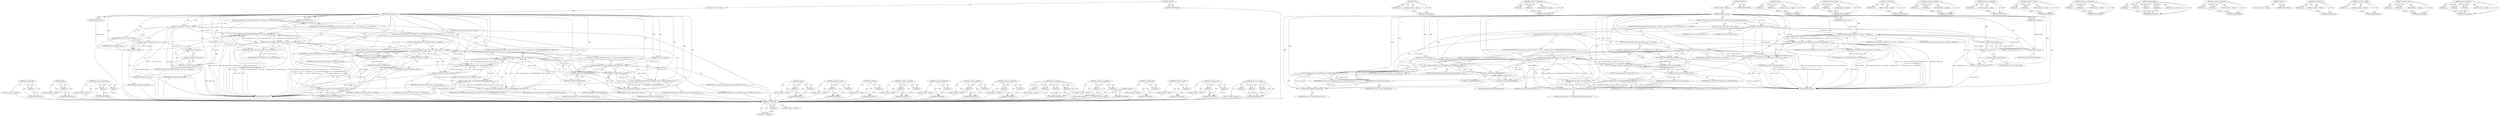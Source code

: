 digraph "smart_str_appendl" {
vulnerable_166 [label=<(METHOD,Z_STRVAL_PP)>];
vulnerable_167 [label=<(PARAM,p1)>];
vulnerable_168 [label=<(BLOCK,&lt;empty&gt;,&lt;empty&gt;)>];
vulnerable_169 [label=<(METHOD_RETURN,ANY)>];
vulnerable_119 [label=<(METHOD,strlen)>];
vulnerable_120 [label=<(PARAM,p1)>];
vulnerable_121 [label=<(BLOCK,&lt;empty&gt;,&lt;empty&gt;)>];
vulnerable_122 [label=<(METHOD_RETURN,ANY)>];
vulnerable_141 [label=<(METHOD,&lt;operator&gt;.logicalAnd)>];
vulnerable_142 [label=<(PARAM,p1)>];
vulnerable_143 [label=<(PARAM,p2)>];
vulnerable_144 [label=<(BLOCK,&lt;empty&gt;,&lt;empty&gt;)>];
vulnerable_145 [label=<(METHOD_RETURN,ANY)>];
vulnerable_6 [label=<(METHOD,&lt;global&gt;)<SUB>1</SUB>>];
vulnerable_7 [label=<(BLOCK,&lt;empty&gt;,&lt;empty&gt;)<SUB>1</SUB>>];
vulnerable_8 [label=<(METHOD,append_key_value)<SUB>1</SUB>>];
vulnerable_9 [label=<(PARAM,smart_str* loc_name)<SUB>1</SUB>>];
vulnerable_10 [label=<(PARAM,HashTable* hash_arr)<SUB>1</SUB>>];
vulnerable_11 [label=<(PARAM,char* key_name)<SUB>1</SUB>>];
vulnerable_12 [label=<(BLOCK,{
	zval**	ele_value	= NULL;

	if(zend_hash_find...,{
	zval**	ele_value	= NULL;

	if(zend_hash_find...)<SUB>2</SUB>>];
vulnerable_13 [label="<(LOCAL,zval** ele_value: zval**)<SUB>3</SUB>>"];
vulnerable_14 [label=<(&lt;operator&gt;.assignment,**	ele_value	= NULL)<SUB>3</SUB>>];
vulnerable_15 [label=<(IDENTIFIER,ele_value,**	ele_value	= NULL)<SUB>3</SUB>>];
vulnerable_16 [label=<(IDENTIFIER,NULL,**	ele_value	= NULL)<SUB>3</SUB>>];
vulnerable_17 [label=<(CONTROL_STRUCTURE,IF,if (zend_hash_find(hash_arr , key_name , strlen(key_name) + 1 ,(void **)&amp;ele_value ) == SUCCESS))<SUB>5</SUB>>];
vulnerable_18 [label=<(&lt;operator&gt;.equals,zend_hash_find(hash_arr , key_name , strlen(key...)<SUB>5</SUB>>];
vulnerable_19 [label=<(zend_hash_find,zend_hash_find(hash_arr , key_name , strlen(key...)<SUB>5</SUB>>];
vulnerable_20 [label=<(IDENTIFIER,hash_arr,zend_hash_find(hash_arr , key_name , strlen(key...)<SUB>5</SUB>>];
vulnerable_21 [label=<(IDENTIFIER,key_name,zend_hash_find(hash_arr , key_name , strlen(key...)<SUB>5</SUB>>];
vulnerable_22 [label=<(&lt;operator&gt;.addition,strlen(key_name) + 1)<SUB>5</SUB>>];
vulnerable_23 [label=<(strlen,strlen(key_name))<SUB>5</SUB>>];
vulnerable_24 [label=<(IDENTIFIER,key_name,strlen(key_name))<SUB>5</SUB>>];
vulnerable_25 [label=<(LITERAL,1,strlen(key_name) + 1)<SUB>5</SUB>>];
vulnerable_26 [label=<(&lt;operator&gt;.cast,(void **)&amp;ele_value)<SUB>5</SUB>>];
vulnerable_27 [label=<(UNKNOWN,void **,void **)<SUB>5</SUB>>];
vulnerable_28 [label=<(&lt;operator&gt;.addressOf,&amp;ele_value)<SUB>5</SUB>>];
vulnerable_29 [label=<(IDENTIFIER,ele_value,(void **)&amp;ele_value)<SUB>5</SUB>>];
vulnerable_30 [label=<(IDENTIFIER,SUCCESS,zend_hash_find(hash_arr , key_name , strlen(key...)<SUB>5</SUB>>];
vulnerable_31 [label=<(BLOCK,{
		if(Z_TYPE_PP(ele_value)!= IS_STRING ){
 			...,{
		if(Z_TYPE_PP(ele_value)!= IS_STRING ){
 			...)<SUB>5</SUB>>];
vulnerable_32 [label=<(CONTROL_STRUCTURE,IF,if (Z_TYPE_PP(ele_value)!= IS_STRING))<SUB>6</SUB>>];
vulnerable_33 [label=<(&lt;operator&gt;.notEquals,Z_TYPE_PP(ele_value)!= IS_STRING)<SUB>6</SUB>>];
vulnerable_34 [label=<(Z_TYPE_PP,Z_TYPE_PP(ele_value))<SUB>6</SUB>>];
vulnerable_35 [label=<(IDENTIFIER,ele_value,Z_TYPE_PP(ele_value))<SUB>6</SUB>>];
vulnerable_36 [label=<(IDENTIFIER,IS_STRING,Z_TYPE_PP(ele_value)!= IS_STRING)<SUB>6</SUB>>];
vulnerable_37 [label=<(BLOCK,{
 			/* element value is not a string */
 			r...,{
 			/* element value is not a string */
 			r...)<SUB>6</SUB>>];
vulnerable_38 [label=<(RETURN,return FAILURE;,return FAILURE;)<SUB>8</SUB>>];
vulnerable_39 [label=<(IDENTIFIER,FAILURE,return FAILURE;)<SUB>8</SUB>>];
vulnerable_40 [label=<(CONTROL_STRUCTURE,IF,if (strcmp(key_name, LOC_LANG_TAG) != 0 &amp;&amp; 
 		   strcmp(key_name, LOC_GRANDFATHERED_LANG_TAG)!=0))<SUB>10</SUB>>];
vulnerable_41 [label=<(&lt;operator&gt;.logicalAnd,strcmp(key_name, LOC_LANG_TAG) != 0 &amp;&amp; 
 		   s...)<SUB>10</SUB>>];
vulnerable_42 [label=<(&lt;operator&gt;.notEquals,strcmp(key_name, LOC_LANG_TAG) != 0)<SUB>10</SUB>>];
vulnerable_43 [label=<(strcmp,strcmp(key_name, LOC_LANG_TAG))<SUB>10</SUB>>];
vulnerable_44 [label=<(IDENTIFIER,key_name,strcmp(key_name, LOC_LANG_TAG))<SUB>10</SUB>>];
vulnerable_45 [label=<(IDENTIFIER,LOC_LANG_TAG,strcmp(key_name, LOC_LANG_TAG))<SUB>10</SUB>>];
vulnerable_46 [label=<(LITERAL,0,strcmp(key_name, LOC_LANG_TAG) != 0)<SUB>10</SUB>>];
vulnerable_47 [label=<(&lt;operator&gt;.notEquals,strcmp(key_name, LOC_GRANDFATHERED_LANG_TAG)!=0)<SUB>11</SUB>>];
vulnerable_48 [label=<(strcmp,strcmp(key_name, LOC_GRANDFATHERED_LANG_TAG))<SUB>11</SUB>>];
vulnerable_49 [label=<(IDENTIFIER,key_name,strcmp(key_name, LOC_GRANDFATHERED_LANG_TAG))<SUB>11</SUB>>];
vulnerable_50 [label=<(IDENTIFIER,LOC_GRANDFATHERED_LANG_TAG,strcmp(key_name, LOC_GRANDFATHERED_LANG_TAG))<SUB>11</SUB>>];
vulnerable_51 [label=<(LITERAL,0,strcmp(key_name, LOC_GRANDFATHERED_LANG_TAG)!=0)<SUB>11</SUB>>];
vulnerable_52 [label=<(BLOCK,{
 			/* not lang or grandfathered tag */
 			s...,{
 			/* not lang or grandfathered tag */
 			s...)<SUB>11</SUB>>];
vulnerable_53 [label=<(smart_str_appendl,smart_str_appendl(loc_name, SEPARATOR , sizeof(...)<SUB>13</SUB>>];
vulnerable_54 [label=<(IDENTIFIER,loc_name,smart_str_appendl(loc_name, SEPARATOR , sizeof(...)<SUB>13</SUB>>];
vulnerable_55 [label=<(IDENTIFIER,SEPARATOR,smart_str_appendl(loc_name, SEPARATOR , sizeof(...)<SUB>13</SUB>>];
vulnerable_56 [label=<(&lt;operator&gt;.subtraction,sizeof(SEPARATOR)-1)<SUB>13</SUB>>];
vulnerable_57 [label=<(&lt;operator&gt;.sizeOf,sizeof(SEPARATOR))<SUB>13</SUB>>];
vulnerable_58 [label=<(IDENTIFIER,SEPARATOR,sizeof(SEPARATOR))<SUB>13</SUB>>];
vulnerable_59 [label=<(LITERAL,1,sizeof(SEPARATOR)-1)<SUB>13</SUB>>];
vulnerable_60 [label=<(smart_str_appendl,smart_str_appendl(loc_name, Z_STRVAL_PP(ele_val...)<SUB>15</SUB>>];
vulnerable_61 [label=<(IDENTIFIER,loc_name,smart_str_appendl(loc_name, Z_STRVAL_PP(ele_val...)<SUB>15</SUB>>];
vulnerable_62 [label=<(Z_STRVAL_PP,Z_STRVAL_PP(ele_value))<SUB>15</SUB>>];
vulnerable_63 [label=<(IDENTIFIER,ele_value,Z_STRVAL_PP(ele_value))<SUB>15</SUB>>];
vulnerable_64 [label=<(Z_STRLEN_PP,Z_STRLEN_PP(ele_value))<SUB>15</SUB>>];
vulnerable_65 [label=<(IDENTIFIER,ele_value,Z_STRLEN_PP(ele_value))<SUB>15</SUB>>];
vulnerable_66 [label=<(RETURN,return SUCCESS;,return SUCCESS;)<SUB>16</SUB>>];
vulnerable_67 [label=<(IDENTIFIER,SUCCESS,return SUCCESS;)<SUB>16</SUB>>];
vulnerable_68 [label=<(RETURN,return LOC_NOT_FOUND;,return LOC_NOT_FOUND;)<SUB>19</SUB>>];
vulnerable_69 [label=<(IDENTIFIER,LOC_NOT_FOUND,return LOC_NOT_FOUND;)<SUB>19</SUB>>];
vulnerable_70 [label=<(METHOD_RETURN,int)<SUB>1</SUB>>];
vulnerable_72 [label=<(METHOD_RETURN,ANY)<SUB>1</SUB>>];
vulnerable_146 [label=<(METHOD,strcmp)>];
vulnerable_147 [label=<(PARAM,p1)>];
vulnerable_148 [label=<(PARAM,p2)>];
vulnerable_149 [label=<(BLOCK,&lt;empty&gt;,&lt;empty&gt;)>];
vulnerable_150 [label=<(METHOD_RETURN,ANY)>];
vulnerable_102 [label=<(METHOD,&lt;operator&gt;.equals)>];
vulnerable_103 [label=<(PARAM,p1)>];
vulnerable_104 [label=<(PARAM,p2)>];
vulnerable_105 [label=<(BLOCK,&lt;empty&gt;,&lt;empty&gt;)>];
vulnerable_106 [label=<(METHOD_RETURN,ANY)>];
vulnerable_137 [label=<(METHOD,Z_TYPE_PP)>];
vulnerable_138 [label=<(PARAM,p1)>];
vulnerable_139 [label=<(BLOCK,&lt;empty&gt;,&lt;empty&gt;)>];
vulnerable_140 [label=<(METHOD_RETURN,ANY)>];
vulnerable_132 [label=<(METHOD,&lt;operator&gt;.notEquals)>];
vulnerable_133 [label=<(PARAM,p1)>];
vulnerable_134 [label=<(PARAM,p2)>];
vulnerable_135 [label=<(BLOCK,&lt;empty&gt;,&lt;empty&gt;)>];
vulnerable_136 [label=<(METHOD_RETURN,ANY)>];
vulnerable_128 [label=<(METHOD,&lt;operator&gt;.addressOf)>];
vulnerable_129 [label=<(PARAM,p1)>];
vulnerable_130 [label=<(BLOCK,&lt;empty&gt;,&lt;empty&gt;)>];
vulnerable_131 [label=<(METHOD_RETURN,ANY)>];
vulnerable_114 [label=<(METHOD,&lt;operator&gt;.addition)>];
vulnerable_115 [label=<(PARAM,p1)>];
vulnerable_116 [label=<(PARAM,p2)>];
vulnerable_117 [label=<(BLOCK,&lt;empty&gt;,&lt;empty&gt;)>];
vulnerable_118 [label=<(METHOD_RETURN,ANY)>];
vulnerable_157 [label=<(METHOD,&lt;operator&gt;.subtraction)>];
vulnerable_158 [label=<(PARAM,p1)>];
vulnerable_159 [label=<(PARAM,p2)>];
vulnerable_160 [label=<(BLOCK,&lt;empty&gt;,&lt;empty&gt;)>];
vulnerable_161 [label=<(METHOD_RETURN,ANY)>];
vulnerable_107 [label=<(METHOD,zend_hash_find)>];
vulnerable_108 [label=<(PARAM,p1)>];
vulnerable_109 [label=<(PARAM,p2)>];
vulnerable_110 [label=<(PARAM,p3)>];
vulnerable_111 [label=<(PARAM,p4)>];
vulnerable_112 [label=<(BLOCK,&lt;empty&gt;,&lt;empty&gt;)>];
vulnerable_113 [label=<(METHOD_RETURN,ANY)>];
vulnerable_97 [label=<(METHOD,&lt;operator&gt;.assignment)>];
vulnerable_98 [label=<(PARAM,p1)>];
vulnerable_99 [label=<(PARAM,p2)>];
vulnerable_100 [label=<(BLOCK,&lt;empty&gt;,&lt;empty&gt;)>];
vulnerable_101 [label=<(METHOD_RETURN,ANY)>];
vulnerable_91 [label=<(METHOD,&lt;global&gt;)<SUB>1</SUB>>];
vulnerable_92 [label=<(BLOCK,&lt;empty&gt;,&lt;empty&gt;)>];
vulnerable_93 [label=<(METHOD_RETURN,ANY)>];
vulnerable_170 [label=<(METHOD,Z_STRLEN_PP)>];
vulnerable_171 [label=<(PARAM,p1)>];
vulnerable_172 [label=<(BLOCK,&lt;empty&gt;,&lt;empty&gt;)>];
vulnerable_173 [label=<(METHOD_RETURN,ANY)>];
vulnerable_162 [label=<(METHOD,&lt;operator&gt;.sizeOf)>];
vulnerable_163 [label=<(PARAM,p1)>];
vulnerable_164 [label=<(BLOCK,&lt;empty&gt;,&lt;empty&gt;)>];
vulnerable_165 [label=<(METHOD_RETURN,ANY)>];
vulnerable_123 [label=<(METHOD,&lt;operator&gt;.cast)>];
vulnerable_124 [label=<(PARAM,p1)>];
vulnerable_125 [label=<(PARAM,p2)>];
vulnerable_126 [label=<(BLOCK,&lt;empty&gt;,&lt;empty&gt;)>];
vulnerable_127 [label=<(METHOD_RETURN,ANY)>];
vulnerable_151 [label=<(METHOD,smart_str_appendl)>];
vulnerable_152 [label=<(PARAM,p1)>];
vulnerable_153 [label=<(PARAM,p2)>];
vulnerable_154 [label=<(PARAM,p3)>];
vulnerable_155 [label=<(BLOCK,&lt;empty&gt;,&lt;empty&gt;)>];
vulnerable_156 [label=<(METHOD_RETURN,ANY)>];
fixed_166 [label=<(METHOD,Z_STRVAL_PP)>];
fixed_167 [label=<(PARAM,p1)>];
fixed_168 [label=<(BLOCK,&lt;empty&gt;,&lt;empty&gt;)>];
fixed_169 [label=<(METHOD_RETURN,ANY)>];
fixed_119 [label=<(METHOD,strlen)>];
fixed_120 [label=<(PARAM,p1)>];
fixed_121 [label=<(BLOCK,&lt;empty&gt;,&lt;empty&gt;)>];
fixed_122 [label=<(METHOD_RETURN,ANY)>];
fixed_141 [label=<(METHOD,&lt;operator&gt;.logicalAnd)>];
fixed_142 [label=<(PARAM,p1)>];
fixed_143 [label=<(PARAM,p2)>];
fixed_144 [label=<(BLOCK,&lt;empty&gt;,&lt;empty&gt;)>];
fixed_145 [label=<(METHOD_RETURN,ANY)>];
fixed_6 [label=<(METHOD,&lt;global&gt;)<SUB>1</SUB>>];
fixed_7 [label=<(BLOCK,&lt;empty&gt;,&lt;empty&gt;)<SUB>1</SUB>>];
fixed_8 [label=<(METHOD,append_key_value)<SUB>1</SUB>>];
fixed_9 [label=<(PARAM,smart_str* loc_name)<SUB>1</SUB>>];
fixed_10 [label=<(PARAM,HashTable* hash_arr)<SUB>1</SUB>>];
fixed_11 [label=<(PARAM,char* key_name)<SUB>1</SUB>>];
fixed_12 [label=<(BLOCK,{
	zval**	ele_value	= NULL;

	if(zend_hash_find...,{
	zval**	ele_value	= NULL;

	if(zend_hash_find...)<SUB>2</SUB>>];
fixed_13 [label="<(LOCAL,zval** ele_value: zval**)<SUB>3</SUB>>"];
fixed_14 [label=<(&lt;operator&gt;.assignment,**	ele_value	= NULL)<SUB>3</SUB>>];
fixed_15 [label=<(IDENTIFIER,ele_value,**	ele_value	= NULL)<SUB>3</SUB>>];
fixed_16 [label=<(IDENTIFIER,NULL,**	ele_value	= NULL)<SUB>3</SUB>>];
fixed_17 [label=<(CONTROL_STRUCTURE,IF,if (zend_hash_find(hash_arr , key_name , strlen(key_name) + 1 ,(void **)&amp;ele_value ) == SUCCESS))<SUB>5</SUB>>];
fixed_18 [label=<(&lt;operator&gt;.equals,zend_hash_find(hash_arr , key_name , strlen(key...)<SUB>5</SUB>>];
fixed_19 [label=<(zend_hash_find,zend_hash_find(hash_arr , key_name , strlen(key...)<SUB>5</SUB>>];
fixed_20 [label=<(IDENTIFIER,hash_arr,zend_hash_find(hash_arr , key_name , strlen(key...)<SUB>5</SUB>>];
fixed_21 [label=<(IDENTIFIER,key_name,zend_hash_find(hash_arr , key_name , strlen(key...)<SUB>5</SUB>>];
fixed_22 [label=<(&lt;operator&gt;.addition,strlen(key_name) + 1)<SUB>5</SUB>>];
fixed_23 [label=<(strlen,strlen(key_name))<SUB>5</SUB>>];
fixed_24 [label=<(IDENTIFIER,key_name,strlen(key_name))<SUB>5</SUB>>];
fixed_25 [label=<(LITERAL,1,strlen(key_name) + 1)<SUB>5</SUB>>];
fixed_26 [label=<(&lt;operator&gt;.cast,(void **)&amp;ele_value)<SUB>5</SUB>>];
fixed_27 [label=<(UNKNOWN,void **,void **)<SUB>5</SUB>>];
fixed_28 [label=<(&lt;operator&gt;.addressOf,&amp;ele_value)<SUB>5</SUB>>];
fixed_29 [label=<(IDENTIFIER,ele_value,(void **)&amp;ele_value)<SUB>5</SUB>>];
fixed_30 [label=<(IDENTIFIER,SUCCESS,zend_hash_find(hash_arr , key_name , strlen(key...)<SUB>5</SUB>>];
fixed_31 [label=<(BLOCK,{
		if(Z_TYPE_PP(ele_value)!= IS_STRING ){
 			...,{
		if(Z_TYPE_PP(ele_value)!= IS_STRING ){
 			...)<SUB>5</SUB>>];
fixed_32 [label=<(CONTROL_STRUCTURE,IF,if (Z_TYPE_PP(ele_value)!= IS_STRING))<SUB>6</SUB>>];
fixed_33 [label=<(&lt;operator&gt;.notEquals,Z_TYPE_PP(ele_value)!= IS_STRING)<SUB>6</SUB>>];
fixed_34 [label=<(Z_TYPE_PP,Z_TYPE_PP(ele_value))<SUB>6</SUB>>];
fixed_35 [label=<(IDENTIFIER,ele_value,Z_TYPE_PP(ele_value))<SUB>6</SUB>>];
fixed_36 [label=<(IDENTIFIER,IS_STRING,Z_TYPE_PP(ele_value)!= IS_STRING)<SUB>6</SUB>>];
fixed_37 [label=<(BLOCK,{
 			/* element value is not a string */
 			r...,{
 			/* element value is not a string */
 			r...)<SUB>6</SUB>>];
fixed_38 [label=<(RETURN,return FAILURE;,return FAILURE;)<SUB>8</SUB>>];
fixed_39 [label=<(IDENTIFIER,FAILURE,return FAILURE;)<SUB>8</SUB>>];
fixed_40 [label=<(CONTROL_STRUCTURE,IF,if (strcmp(key_name, LOC_LANG_TAG) != 0 &amp;&amp;
 		   strcmp(key_name, LOC_GRANDFATHERED_LANG_TAG)!=0))<SUB>10</SUB>>];
fixed_41 [label=<(&lt;operator&gt;.logicalAnd,strcmp(key_name, LOC_LANG_TAG) != 0 &amp;&amp;
 		   st...)<SUB>10</SUB>>];
fixed_42 [label=<(&lt;operator&gt;.notEquals,strcmp(key_name, LOC_LANG_TAG) != 0)<SUB>10</SUB>>];
fixed_43 [label=<(strcmp,strcmp(key_name, LOC_LANG_TAG))<SUB>10</SUB>>];
fixed_44 [label=<(IDENTIFIER,key_name,strcmp(key_name, LOC_LANG_TAG))<SUB>10</SUB>>];
fixed_45 [label=<(IDENTIFIER,LOC_LANG_TAG,strcmp(key_name, LOC_LANG_TAG))<SUB>10</SUB>>];
fixed_46 [label=<(LITERAL,0,strcmp(key_name, LOC_LANG_TAG) != 0)<SUB>10</SUB>>];
fixed_47 [label=<(&lt;operator&gt;.notEquals,strcmp(key_name, LOC_GRANDFATHERED_LANG_TAG)!=0)<SUB>11</SUB>>];
fixed_48 [label=<(strcmp,strcmp(key_name, LOC_GRANDFATHERED_LANG_TAG))<SUB>11</SUB>>];
fixed_49 [label=<(IDENTIFIER,key_name,strcmp(key_name, LOC_GRANDFATHERED_LANG_TAG))<SUB>11</SUB>>];
fixed_50 [label=<(IDENTIFIER,LOC_GRANDFATHERED_LANG_TAG,strcmp(key_name, LOC_GRANDFATHERED_LANG_TAG))<SUB>11</SUB>>];
fixed_51 [label=<(LITERAL,0,strcmp(key_name, LOC_GRANDFATHERED_LANG_TAG)!=0)<SUB>11</SUB>>];
fixed_52 [label=<(BLOCK,{
 			/* not lang or grandfathered tag */
 			s...,{
 			/* not lang or grandfathered tag */
 			s...)<SUB>11</SUB>>];
fixed_53 [label=<(smart_str_appendl,smart_str_appendl(loc_name, SEPARATOR , sizeof(...)<SUB>13</SUB>>];
fixed_54 [label=<(IDENTIFIER,loc_name,smart_str_appendl(loc_name, SEPARATOR , sizeof(...)<SUB>13</SUB>>];
fixed_55 [label=<(IDENTIFIER,SEPARATOR,smart_str_appendl(loc_name, SEPARATOR , sizeof(...)<SUB>13</SUB>>];
fixed_56 [label=<(&lt;operator&gt;.subtraction,sizeof(SEPARATOR)-1)<SUB>13</SUB>>];
fixed_57 [label=<(&lt;operator&gt;.sizeOf,sizeof(SEPARATOR))<SUB>13</SUB>>];
fixed_58 [label=<(IDENTIFIER,SEPARATOR,sizeof(SEPARATOR))<SUB>13</SUB>>];
fixed_59 [label=<(LITERAL,1,sizeof(SEPARATOR)-1)<SUB>13</SUB>>];
fixed_60 [label=<(smart_str_appendl,smart_str_appendl(loc_name, Z_STRVAL_PP(ele_val...)<SUB>15</SUB>>];
fixed_61 [label=<(IDENTIFIER,loc_name,smart_str_appendl(loc_name, Z_STRVAL_PP(ele_val...)<SUB>15</SUB>>];
fixed_62 [label=<(Z_STRVAL_PP,Z_STRVAL_PP(ele_value))<SUB>15</SUB>>];
fixed_63 [label=<(IDENTIFIER,ele_value,Z_STRVAL_PP(ele_value))<SUB>15</SUB>>];
fixed_64 [label=<(Z_STRLEN_PP,Z_STRLEN_PP(ele_value))<SUB>15</SUB>>];
fixed_65 [label=<(IDENTIFIER,ele_value,Z_STRLEN_PP(ele_value))<SUB>15</SUB>>];
fixed_66 [label=<(RETURN,return SUCCESS;,return SUCCESS;)<SUB>16</SUB>>];
fixed_67 [label=<(IDENTIFIER,SUCCESS,return SUCCESS;)<SUB>16</SUB>>];
fixed_68 [label=<(RETURN,return LOC_NOT_FOUND;,return LOC_NOT_FOUND;)<SUB>19</SUB>>];
fixed_69 [label=<(IDENTIFIER,LOC_NOT_FOUND,return LOC_NOT_FOUND;)<SUB>19</SUB>>];
fixed_70 [label=<(METHOD_RETURN,int)<SUB>1</SUB>>];
fixed_72 [label=<(METHOD_RETURN,ANY)<SUB>1</SUB>>];
fixed_146 [label=<(METHOD,strcmp)>];
fixed_147 [label=<(PARAM,p1)>];
fixed_148 [label=<(PARAM,p2)>];
fixed_149 [label=<(BLOCK,&lt;empty&gt;,&lt;empty&gt;)>];
fixed_150 [label=<(METHOD_RETURN,ANY)>];
fixed_102 [label=<(METHOD,&lt;operator&gt;.equals)>];
fixed_103 [label=<(PARAM,p1)>];
fixed_104 [label=<(PARAM,p2)>];
fixed_105 [label=<(BLOCK,&lt;empty&gt;,&lt;empty&gt;)>];
fixed_106 [label=<(METHOD_RETURN,ANY)>];
fixed_137 [label=<(METHOD,Z_TYPE_PP)>];
fixed_138 [label=<(PARAM,p1)>];
fixed_139 [label=<(BLOCK,&lt;empty&gt;,&lt;empty&gt;)>];
fixed_140 [label=<(METHOD_RETURN,ANY)>];
fixed_132 [label=<(METHOD,&lt;operator&gt;.notEquals)>];
fixed_133 [label=<(PARAM,p1)>];
fixed_134 [label=<(PARAM,p2)>];
fixed_135 [label=<(BLOCK,&lt;empty&gt;,&lt;empty&gt;)>];
fixed_136 [label=<(METHOD_RETURN,ANY)>];
fixed_128 [label=<(METHOD,&lt;operator&gt;.addressOf)>];
fixed_129 [label=<(PARAM,p1)>];
fixed_130 [label=<(BLOCK,&lt;empty&gt;,&lt;empty&gt;)>];
fixed_131 [label=<(METHOD_RETURN,ANY)>];
fixed_114 [label=<(METHOD,&lt;operator&gt;.addition)>];
fixed_115 [label=<(PARAM,p1)>];
fixed_116 [label=<(PARAM,p2)>];
fixed_117 [label=<(BLOCK,&lt;empty&gt;,&lt;empty&gt;)>];
fixed_118 [label=<(METHOD_RETURN,ANY)>];
fixed_157 [label=<(METHOD,&lt;operator&gt;.subtraction)>];
fixed_158 [label=<(PARAM,p1)>];
fixed_159 [label=<(PARAM,p2)>];
fixed_160 [label=<(BLOCK,&lt;empty&gt;,&lt;empty&gt;)>];
fixed_161 [label=<(METHOD_RETURN,ANY)>];
fixed_107 [label=<(METHOD,zend_hash_find)>];
fixed_108 [label=<(PARAM,p1)>];
fixed_109 [label=<(PARAM,p2)>];
fixed_110 [label=<(PARAM,p3)>];
fixed_111 [label=<(PARAM,p4)>];
fixed_112 [label=<(BLOCK,&lt;empty&gt;,&lt;empty&gt;)>];
fixed_113 [label=<(METHOD_RETURN,ANY)>];
fixed_97 [label=<(METHOD,&lt;operator&gt;.assignment)>];
fixed_98 [label=<(PARAM,p1)>];
fixed_99 [label=<(PARAM,p2)>];
fixed_100 [label=<(BLOCK,&lt;empty&gt;,&lt;empty&gt;)>];
fixed_101 [label=<(METHOD_RETURN,ANY)>];
fixed_91 [label=<(METHOD,&lt;global&gt;)<SUB>1</SUB>>];
fixed_92 [label=<(BLOCK,&lt;empty&gt;,&lt;empty&gt;)>];
fixed_93 [label=<(METHOD_RETURN,ANY)>];
fixed_170 [label=<(METHOD,Z_STRLEN_PP)>];
fixed_171 [label=<(PARAM,p1)>];
fixed_172 [label=<(BLOCK,&lt;empty&gt;,&lt;empty&gt;)>];
fixed_173 [label=<(METHOD_RETURN,ANY)>];
fixed_162 [label=<(METHOD,&lt;operator&gt;.sizeOf)>];
fixed_163 [label=<(PARAM,p1)>];
fixed_164 [label=<(BLOCK,&lt;empty&gt;,&lt;empty&gt;)>];
fixed_165 [label=<(METHOD_RETURN,ANY)>];
fixed_123 [label=<(METHOD,&lt;operator&gt;.cast)>];
fixed_124 [label=<(PARAM,p1)>];
fixed_125 [label=<(PARAM,p2)>];
fixed_126 [label=<(BLOCK,&lt;empty&gt;,&lt;empty&gt;)>];
fixed_127 [label=<(METHOD_RETURN,ANY)>];
fixed_151 [label=<(METHOD,smart_str_appendl)>];
fixed_152 [label=<(PARAM,p1)>];
fixed_153 [label=<(PARAM,p2)>];
fixed_154 [label=<(PARAM,p3)>];
fixed_155 [label=<(BLOCK,&lt;empty&gt;,&lt;empty&gt;)>];
fixed_156 [label=<(METHOD_RETURN,ANY)>];
vulnerable_166 -> vulnerable_167  [key=0, label="AST: "];
vulnerable_166 -> vulnerable_167  [key=1, label="DDG: "];
vulnerable_166 -> vulnerable_168  [key=0, label="AST: "];
vulnerable_166 -> vulnerable_169  [key=0, label="AST: "];
vulnerable_166 -> vulnerable_169  [key=1, label="CFG: "];
vulnerable_167 -> vulnerable_169  [key=0, label="DDG: p1"];
vulnerable_119 -> vulnerable_120  [key=0, label="AST: "];
vulnerable_119 -> vulnerable_120  [key=1, label="DDG: "];
vulnerable_119 -> vulnerable_121  [key=0, label="AST: "];
vulnerable_119 -> vulnerable_122  [key=0, label="AST: "];
vulnerable_119 -> vulnerable_122  [key=1, label="CFG: "];
vulnerable_120 -> vulnerable_122  [key=0, label="DDG: p1"];
vulnerable_141 -> vulnerable_142  [key=0, label="AST: "];
vulnerable_141 -> vulnerable_142  [key=1, label="DDG: "];
vulnerable_141 -> vulnerable_144  [key=0, label="AST: "];
vulnerable_141 -> vulnerable_143  [key=0, label="AST: "];
vulnerable_141 -> vulnerable_143  [key=1, label="DDG: "];
vulnerable_141 -> vulnerable_145  [key=0, label="AST: "];
vulnerable_141 -> vulnerable_145  [key=1, label="CFG: "];
vulnerable_142 -> vulnerable_145  [key=0, label="DDG: p1"];
vulnerable_143 -> vulnerable_145  [key=0, label="DDG: p2"];
vulnerable_6 -> vulnerable_7  [key=0, label="AST: "];
vulnerable_6 -> vulnerable_72  [key=0, label="AST: "];
vulnerable_6 -> vulnerable_72  [key=1, label="CFG: "];
vulnerable_7 -> vulnerable_8  [key=0, label="AST: "];
vulnerable_8 -> vulnerable_9  [key=0, label="AST: "];
vulnerable_8 -> vulnerable_9  [key=1, label="DDG: "];
vulnerable_8 -> vulnerable_10  [key=0, label="AST: "];
vulnerable_8 -> vulnerable_10  [key=1, label="DDG: "];
vulnerable_8 -> vulnerable_11  [key=0, label="AST: "];
vulnerable_8 -> vulnerable_11  [key=1, label="DDG: "];
vulnerable_8 -> vulnerable_12  [key=0, label="AST: "];
vulnerable_8 -> vulnerable_70  [key=0, label="AST: "];
vulnerable_8 -> vulnerable_14  [key=0, label="CFG: "];
vulnerable_8 -> vulnerable_14  [key=1, label="DDG: "];
vulnerable_8 -> vulnerable_68  [key=0, label="DDG: "];
vulnerable_8 -> vulnerable_69  [key=0, label="DDG: "];
vulnerable_8 -> vulnerable_18  [key=0, label="DDG: "];
vulnerable_8 -> vulnerable_19  [key=0, label="DDG: "];
vulnerable_8 -> vulnerable_60  [key=0, label="DDG: "];
vulnerable_8 -> vulnerable_67  [key=0, label="DDG: "];
vulnerable_8 -> vulnerable_22  [key=0, label="DDG: "];
vulnerable_8 -> vulnerable_26  [key=0, label="DDG: "];
vulnerable_8 -> vulnerable_33  [key=0, label="DDG: "];
vulnerable_8 -> vulnerable_38  [key=0, label="DDG: "];
vulnerable_8 -> vulnerable_62  [key=0, label="DDG: "];
vulnerable_8 -> vulnerable_64  [key=0, label="DDG: "];
vulnerable_8 -> vulnerable_23  [key=0, label="DDG: "];
vulnerable_8 -> vulnerable_34  [key=0, label="DDG: "];
vulnerable_8 -> vulnerable_39  [key=0, label="DDG: "];
vulnerable_8 -> vulnerable_42  [key=0, label="DDG: "];
vulnerable_8 -> vulnerable_47  [key=0, label="DDG: "];
vulnerable_8 -> vulnerable_53  [key=0, label="DDG: "];
vulnerable_8 -> vulnerable_43  [key=0, label="DDG: "];
vulnerable_8 -> vulnerable_48  [key=0, label="DDG: "];
vulnerable_8 -> vulnerable_56  [key=0, label="DDG: "];
vulnerable_9 -> vulnerable_70  [key=0, label="DDG: loc_name"];
vulnerable_9 -> vulnerable_60  [key=0, label="DDG: loc_name"];
vulnerable_9 -> vulnerable_53  [key=0, label="DDG: loc_name"];
vulnerable_10 -> vulnerable_19  [key=0, label="DDG: hash_arr"];
vulnerable_11 -> vulnerable_23  [key=0, label="DDG: key_name"];
vulnerable_12 -> vulnerable_13  [key=0, label="AST: "];
vulnerable_12 -> vulnerable_14  [key=0, label="AST: "];
vulnerable_12 -> vulnerable_17  [key=0, label="AST: "];
vulnerable_12 -> vulnerable_68  [key=0, label="AST: "];
vulnerable_14 -> vulnerable_15  [key=0, label="AST: "];
vulnerable_14 -> vulnerable_16  [key=0, label="AST: "];
vulnerable_14 -> vulnerable_23  [key=0, label="CFG: "];
vulnerable_14 -> vulnerable_70  [key=0, label="DDG: **	ele_value	= NULL"];
vulnerable_14 -> vulnerable_70  [key=1, label="DDG: NULL"];
vulnerable_14 -> vulnerable_19  [key=0, label="DDG: ele_value"];
vulnerable_14 -> vulnerable_26  [key=0, label="DDG: ele_value"];
vulnerable_14 -> vulnerable_62  [key=0, label="DDG: ele_value"];
vulnerable_14 -> vulnerable_64  [key=0, label="DDG: ele_value"];
vulnerable_14 -> vulnerable_34  [key=0, label="DDG: ele_value"];
vulnerable_17 -> vulnerable_18  [key=0, label="AST: "];
vulnerable_17 -> vulnerable_31  [key=0, label="AST: "];
vulnerable_18 -> vulnerable_19  [key=0, label="AST: "];
vulnerable_18 -> vulnerable_30  [key=0, label="AST: "];
vulnerable_18 -> vulnerable_34  [key=0, label="CFG: "];
vulnerable_18 -> vulnerable_34  [key=1, label="CDG: "];
vulnerable_18 -> vulnerable_68  [key=0, label="CFG: "];
vulnerable_18 -> vulnerable_68  [key=1, label="CDG: "];
vulnerable_18 -> vulnerable_70  [key=0, label="DDG: zend_hash_find(hash_arr , key_name , strlen(key_name) + 1 ,(void **)&amp;ele_value )"];
vulnerable_18 -> vulnerable_70  [key=1, label="DDG: SUCCESS"];
vulnerable_18 -> vulnerable_70  [key=2, label="DDG: zend_hash_find(hash_arr , key_name , strlen(key_name) + 1 ,(void **)&amp;ele_value ) == SUCCESS"];
vulnerable_18 -> vulnerable_67  [key=0, label="DDG: SUCCESS"];
vulnerable_18 -> vulnerable_33  [key=0, label="CDG: "];
vulnerable_19 -> vulnerable_20  [key=0, label="AST: "];
vulnerable_19 -> vulnerable_21  [key=0, label="AST: "];
vulnerable_19 -> vulnerable_22  [key=0, label="AST: "];
vulnerable_19 -> vulnerable_26  [key=0, label="AST: "];
vulnerable_19 -> vulnerable_18  [key=0, label="CFG: "];
vulnerable_19 -> vulnerable_18  [key=1, label="DDG: hash_arr"];
vulnerable_19 -> vulnerable_18  [key=2, label="DDG: key_name"];
vulnerable_19 -> vulnerable_18  [key=3, label="DDG: strlen(key_name) + 1"];
vulnerable_19 -> vulnerable_18  [key=4, label="DDG: (void **)&amp;ele_value"];
vulnerable_19 -> vulnerable_70  [key=0, label="DDG: hash_arr"];
vulnerable_19 -> vulnerable_70  [key=1, label="DDG: key_name"];
vulnerable_19 -> vulnerable_70  [key=2, label="DDG: strlen(key_name) + 1"];
vulnerable_19 -> vulnerable_70  [key=3, label="DDG: (void **)&amp;ele_value"];
vulnerable_19 -> vulnerable_43  [key=0, label="DDG: key_name"];
vulnerable_22 -> vulnerable_23  [key=0, label="AST: "];
vulnerable_22 -> vulnerable_25  [key=0, label="AST: "];
vulnerable_22 -> vulnerable_27  [key=0, label="CFG: "];
vulnerable_22 -> vulnerable_70  [key=0, label="DDG: strlen(key_name)"];
vulnerable_23 -> vulnerable_24  [key=0, label="AST: "];
vulnerable_23 -> vulnerable_22  [key=0, label="CFG: "];
vulnerable_23 -> vulnerable_22  [key=1, label="DDG: key_name"];
vulnerable_23 -> vulnerable_19  [key=0, label="DDG: key_name"];
vulnerable_26 -> vulnerable_27  [key=0, label="AST: "];
vulnerable_26 -> vulnerable_28  [key=0, label="AST: "];
vulnerable_26 -> vulnerable_19  [key=0, label="CFG: "];
vulnerable_26 -> vulnerable_70  [key=0, label="DDG: &amp;ele_value"];
vulnerable_27 -> vulnerable_28  [key=0, label="CFG: "];
vulnerable_28 -> vulnerable_29  [key=0, label="AST: "];
vulnerable_28 -> vulnerable_26  [key=0, label="CFG: "];
vulnerable_31 -> vulnerable_32  [key=0, label="AST: "];
vulnerable_31 -> vulnerable_40  [key=0, label="AST: "];
vulnerable_31 -> vulnerable_60  [key=0, label="AST: "];
vulnerable_31 -> vulnerable_66  [key=0, label="AST: "];
vulnerable_32 -> vulnerable_33  [key=0, label="AST: "];
vulnerable_32 -> vulnerable_37  [key=0, label="AST: "];
vulnerable_33 -> vulnerable_34  [key=0, label="AST: "];
vulnerable_33 -> vulnerable_36  [key=0, label="AST: "];
vulnerable_33 -> vulnerable_38  [key=0, label="CFG: "];
vulnerable_33 -> vulnerable_38  [key=1, label="CDG: "];
vulnerable_33 -> vulnerable_43  [key=0, label="CFG: "];
vulnerable_33 -> vulnerable_43  [key=1, label="CDG: "];
vulnerable_33 -> vulnerable_70  [key=0, label="DDG: Z_TYPE_PP(ele_value)"];
vulnerable_33 -> vulnerable_70  [key=1, label="DDG: Z_TYPE_PP(ele_value)!= IS_STRING"];
vulnerable_33 -> vulnerable_70  [key=2, label="DDG: IS_STRING"];
vulnerable_33 -> vulnerable_60  [key=0, label="CDG: "];
vulnerable_33 -> vulnerable_64  [key=0, label="CDG: "];
vulnerable_33 -> vulnerable_42  [key=0, label="CDG: "];
vulnerable_33 -> vulnerable_66  [key=0, label="CDG: "];
vulnerable_33 -> vulnerable_41  [key=0, label="CDG: "];
vulnerable_33 -> vulnerable_62  [key=0, label="CDG: "];
vulnerable_34 -> vulnerable_35  [key=0, label="AST: "];
vulnerable_34 -> vulnerable_33  [key=0, label="CFG: "];
vulnerable_34 -> vulnerable_33  [key=1, label="DDG: ele_value"];
vulnerable_34 -> vulnerable_70  [key=0, label="DDG: ele_value"];
vulnerable_34 -> vulnerable_62  [key=0, label="DDG: ele_value"];
vulnerable_37 -> vulnerable_38  [key=0, label="AST: "];
vulnerable_38 -> vulnerable_39  [key=0, label="AST: "];
vulnerable_38 -> vulnerable_70  [key=0, label="CFG: "];
vulnerable_38 -> vulnerable_70  [key=1, label="DDG: &lt;RET&gt;"];
vulnerable_39 -> vulnerable_38  [key=0, label="DDG: FAILURE"];
vulnerable_40 -> vulnerable_41  [key=0, label="AST: "];
vulnerable_40 -> vulnerable_52  [key=0, label="AST: "];
vulnerable_41 -> vulnerable_42  [key=0, label="AST: "];
vulnerable_41 -> vulnerable_47  [key=0, label="AST: "];
vulnerable_41 -> vulnerable_57  [key=0, label="CFG: "];
vulnerable_41 -> vulnerable_57  [key=1, label="CDG: "];
vulnerable_41 -> vulnerable_62  [key=0, label="CFG: "];
vulnerable_41 -> vulnerable_53  [key=0, label="CDG: "];
vulnerable_41 -> vulnerable_56  [key=0, label="CDG: "];
vulnerable_42 -> vulnerable_43  [key=0, label="AST: "];
vulnerable_42 -> vulnerable_46  [key=0, label="AST: "];
vulnerable_42 -> vulnerable_41  [key=0, label="CFG: "];
vulnerable_42 -> vulnerable_41  [key=1, label="DDG: strcmp(key_name, LOC_LANG_TAG)"];
vulnerable_42 -> vulnerable_41  [key=2, label="DDG: 0"];
vulnerable_42 -> vulnerable_48  [key=0, label="CFG: "];
vulnerable_42 -> vulnerable_48  [key=1, label="CDG: "];
vulnerable_42 -> vulnerable_47  [key=0, label="CDG: "];
vulnerable_43 -> vulnerable_44  [key=0, label="AST: "];
vulnerable_43 -> vulnerable_45  [key=0, label="AST: "];
vulnerable_43 -> vulnerable_42  [key=0, label="CFG: "];
vulnerable_43 -> vulnerable_42  [key=1, label="DDG: key_name"];
vulnerable_43 -> vulnerable_42  [key=2, label="DDG: LOC_LANG_TAG"];
vulnerable_43 -> vulnerable_70  [key=0, label="DDG: LOC_LANG_TAG"];
vulnerable_43 -> vulnerable_48  [key=0, label="DDG: key_name"];
vulnerable_47 -> vulnerable_48  [key=0, label="AST: "];
vulnerable_47 -> vulnerable_51  [key=0, label="AST: "];
vulnerable_47 -> vulnerable_41  [key=0, label="CFG: "];
vulnerable_47 -> vulnerable_41  [key=1, label="DDG: strcmp(key_name, LOC_GRANDFATHERED_LANG_TAG)"];
vulnerable_47 -> vulnerable_41  [key=2, label="DDG: 0"];
vulnerable_48 -> vulnerable_49  [key=0, label="AST: "];
vulnerable_48 -> vulnerable_50  [key=0, label="AST: "];
vulnerable_48 -> vulnerable_47  [key=0, label="CFG: "];
vulnerable_48 -> vulnerable_47  [key=1, label="DDG: key_name"];
vulnerable_48 -> vulnerable_47  [key=2, label="DDG: LOC_GRANDFATHERED_LANG_TAG"];
vulnerable_48 -> vulnerable_70  [key=0, label="DDG: LOC_GRANDFATHERED_LANG_TAG"];
vulnerable_52 -> vulnerable_53  [key=0, label="AST: "];
vulnerable_53 -> vulnerable_54  [key=0, label="AST: "];
vulnerable_53 -> vulnerable_55  [key=0, label="AST: "];
vulnerable_53 -> vulnerable_56  [key=0, label="AST: "];
vulnerable_53 -> vulnerable_62  [key=0, label="CFG: "];
vulnerable_53 -> vulnerable_60  [key=0, label="DDG: loc_name"];
vulnerable_56 -> vulnerable_57  [key=0, label="AST: "];
vulnerable_56 -> vulnerable_59  [key=0, label="AST: "];
vulnerable_56 -> vulnerable_53  [key=0, label="CFG: "];
vulnerable_56 -> vulnerable_53  [key=1, label="DDG: 1"];
vulnerable_57 -> vulnerable_58  [key=0, label="AST: "];
vulnerable_57 -> vulnerable_56  [key=0, label="CFG: "];
vulnerable_60 -> vulnerable_61  [key=0, label="AST: "];
vulnerable_60 -> vulnerable_62  [key=0, label="AST: "];
vulnerable_60 -> vulnerable_64  [key=0, label="AST: "];
vulnerable_60 -> vulnerable_66  [key=0, label="CFG: "];
vulnerable_62 -> vulnerable_63  [key=0, label="AST: "];
vulnerable_62 -> vulnerable_64  [key=0, label="CFG: "];
vulnerable_62 -> vulnerable_64  [key=1, label="DDG: ele_value"];
vulnerable_62 -> vulnerable_60  [key=0, label="DDG: ele_value"];
vulnerable_64 -> vulnerable_65  [key=0, label="AST: "];
vulnerable_64 -> vulnerable_60  [key=0, label="CFG: "];
vulnerable_64 -> vulnerable_60  [key=1, label="DDG: ele_value"];
vulnerable_66 -> vulnerable_67  [key=0, label="AST: "];
vulnerable_66 -> vulnerable_70  [key=0, label="CFG: "];
vulnerable_66 -> vulnerable_70  [key=1, label="DDG: &lt;RET&gt;"];
vulnerable_67 -> vulnerable_66  [key=0, label="DDG: SUCCESS"];
vulnerable_68 -> vulnerable_69  [key=0, label="AST: "];
vulnerable_68 -> vulnerable_70  [key=0, label="CFG: "];
vulnerable_68 -> vulnerable_70  [key=1, label="DDG: &lt;RET&gt;"];
vulnerable_69 -> vulnerable_68  [key=0, label="DDG: LOC_NOT_FOUND"];
vulnerable_146 -> vulnerable_147  [key=0, label="AST: "];
vulnerable_146 -> vulnerable_147  [key=1, label="DDG: "];
vulnerable_146 -> vulnerable_149  [key=0, label="AST: "];
vulnerable_146 -> vulnerable_148  [key=0, label="AST: "];
vulnerable_146 -> vulnerable_148  [key=1, label="DDG: "];
vulnerable_146 -> vulnerable_150  [key=0, label="AST: "];
vulnerable_146 -> vulnerable_150  [key=1, label="CFG: "];
vulnerable_147 -> vulnerable_150  [key=0, label="DDG: p1"];
vulnerable_148 -> vulnerable_150  [key=0, label="DDG: p2"];
vulnerable_102 -> vulnerable_103  [key=0, label="AST: "];
vulnerable_102 -> vulnerable_103  [key=1, label="DDG: "];
vulnerable_102 -> vulnerable_105  [key=0, label="AST: "];
vulnerable_102 -> vulnerable_104  [key=0, label="AST: "];
vulnerable_102 -> vulnerable_104  [key=1, label="DDG: "];
vulnerable_102 -> vulnerable_106  [key=0, label="AST: "];
vulnerable_102 -> vulnerable_106  [key=1, label="CFG: "];
vulnerable_103 -> vulnerable_106  [key=0, label="DDG: p1"];
vulnerable_104 -> vulnerable_106  [key=0, label="DDG: p2"];
vulnerable_137 -> vulnerable_138  [key=0, label="AST: "];
vulnerable_137 -> vulnerable_138  [key=1, label="DDG: "];
vulnerable_137 -> vulnerable_139  [key=0, label="AST: "];
vulnerable_137 -> vulnerable_140  [key=0, label="AST: "];
vulnerable_137 -> vulnerable_140  [key=1, label="CFG: "];
vulnerable_138 -> vulnerable_140  [key=0, label="DDG: p1"];
vulnerable_132 -> vulnerable_133  [key=0, label="AST: "];
vulnerable_132 -> vulnerable_133  [key=1, label="DDG: "];
vulnerable_132 -> vulnerable_135  [key=0, label="AST: "];
vulnerable_132 -> vulnerable_134  [key=0, label="AST: "];
vulnerable_132 -> vulnerable_134  [key=1, label="DDG: "];
vulnerable_132 -> vulnerable_136  [key=0, label="AST: "];
vulnerable_132 -> vulnerable_136  [key=1, label="CFG: "];
vulnerable_133 -> vulnerable_136  [key=0, label="DDG: p1"];
vulnerable_134 -> vulnerable_136  [key=0, label="DDG: p2"];
vulnerable_128 -> vulnerable_129  [key=0, label="AST: "];
vulnerable_128 -> vulnerable_129  [key=1, label="DDG: "];
vulnerable_128 -> vulnerable_130  [key=0, label="AST: "];
vulnerable_128 -> vulnerable_131  [key=0, label="AST: "];
vulnerable_128 -> vulnerable_131  [key=1, label="CFG: "];
vulnerable_129 -> vulnerable_131  [key=0, label="DDG: p1"];
vulnerable_114 -> vulnerable_115  [key=0, label="AST: "];
vulnerable_114 -> vulnerable_115  [key=1, label="DDG: "];
vulnerable_114 -> vulnerable_117  [key=0, label="AST: "];
vulnerable_114 -> vulnerable_116  [key=0, label="AST: "];
vulnerable_114 -> vulnerable_116  [key=1, label="DDG: "];
vulnerable_114 -> vulnerable_118  [key=0, label="AST: "];
vulnerable_114 -> vulnerable_118  [key=1, label="CFG: "];
vulnerable_115 -> vulnerable_118  [key=0, label="DDG: p1"];
vulnerable_116 -> vulnerable_118  [key=0, label="DDG: p2"];
vulnerable_157 -> vulnerable_158  [key=0, label="AST: "];
vulnerable_157 -> vulnerable_158  [key=1, label="DDG: "];
vulnerable_157 -> vulnerable_160  [key=0, label="AST: "];
vulnerable_157 -> vulnerable_159  [key=0, label="AST: "];
vulnerable_157 -> vulnerable_159  [key=1, label="DDG: "];
vulnerable_157 -> vulnerable_161  [key=0, label="AST: "];
vulnerable_157 -> vulnerable_161  [key=1, label="CFG: "];
vulnerable_158 -> vulnerable_161  [key=0, label="DDG: p1"];
vulnerable_159 -> vulnerable_161  [key=0, label="DDG: p2"];
vulnerable_107 -> vulnerable_108  [key=0, label="AST: "];
vulnerable_107 -> vulnerable_108  [key=1, label="DDG: "];
vulnerable_107 -> vulnerable_112  [key=0, label="AST: "];
vulnerable_107 -> vulnerable_109  [key=0, label="AST: "];
vulnerable_107 -> vulnerable_109  [key=1, label="DDG: "];
vulnerable_107 -> vulnerable_113  [key=0, label="AST: "];
vulnerable_107 -> vulnerable_113  [key=1, label="CFG: "];
vulnerable_107 -> vulnerable_110  [key=0, label="AST: "];
vulnerable_107 -> vulnerable_110  [key=1, label="DDG: "];
vulnerable_107 -> vulnerable_111  [key=0, label="AST: "];
vulnerable_107 -> vulnerable_111  [key=1, label="DDG: "];
vulnerable_108 -> vulnerable_113  [key=0, label="DDG: p1"];
vulnerable_109 -> vulnerable_113  [key=0, label="DDG: p2"];
vulnerable_110 -> vulnerable_113  [key=0, label="DDG: p3"];
vulnerable_111 -> vulnerable_113  [key=0, label="DDG: p4"];
vulnerable_97 -> vulnerable_98  [key=0, label="AST: "];
vulnerable_97 -> vulnerable_98  [key=1, label="DDG: "];
vulnerable_97 -> vulnerable_100  [key=0, label="AST: "];
vulnerable_97 -> vulnerable_99  [key=0, label="AST: "];
vulnerable_97 -> vulnerable_99  [key=1, label="DDG: "];
vulnerable_97 -> vulnerable_101  [key=0, label="AST: "];
vulnerable_97 -> vulnerable_101  [key=1, label="CFG: "];
vulnerable_98 -> vulnerable_101  [key=0, label="DDG: p1"];
vulnerable_99 -> vulnerable_101  [key=0, label="DDG: p2"];
vulnerable_91 -> vulnerable_92  [key=0, label="AST: "];
vulnerable_91 -> vulnerable_93  [key=0, label="AST: "];
vulnerable_91 -> vulnerable_93  [key=1, label="CFG: "];
vulnerable_170 -> vulnerable_171  [key=0, label="AST: "];
vulnerable_170 -> vulnerable_171  [key=1, label="DDG: "];
vulnerable_170 -> vulnerable_172  [key=0, label="AST: "];
vulnerable_170 -> vulnerable_173  [key=0, label="AST: "];
vulnerable_170 -> vulnerable_173  [key=1, label="CFG: "];
vulnerable_171 -> vulnerable_173  [key=0, label="DDG: p1"];
vulnerable_162 -> vulnerable_163  [key=0, label="AST: "];
vulnerable_162 -> vulnerable_163  [key=1, label="DDG: "];
vulnerable_162 -> vulnerable_164  [key=0, label="AST: "];
vulnerable_162 -> vulnerable_165  [key=0, label="AST: "];
vulnerable_162 -> vulnerable_165  [key=1, label="CFG: "];
vulnerable_163 -> vulnerable_165  [key=0, label="DDG: p1"];
vulnerable_123 -> vulnerable_124  [key=0, label="AST: "];
vulnerable_123 -> vulnerable_124  [key=1, label="DDG: "];
vulnerable_123 -> vulnerable_126  [key=0, label="AST: "];
vulnerable_123 -> vulnerable_125  [key=0, label="AST: "];
vulnerable_123 -> vulnerable_125  [key=1, label="DDG: "];
vulnerable_123 -> vulnerable_127  [key=0, label="AST: "];
vulnerable_123 -> vulnerable_127  [key=1, label="CFG: "];
vulnerable_124 -> vulnerable_127  [key=0, label="DDG: p1"];
vulnerable_125 -> vulnerable_127  [key=0, label="DDG: p2"];
vulnerable_151 -> vulnerable_152  [key=0, label="AST: "];
vulnerable_151 -> vulnerable_152  [key=1, label="DDG: "];
vulnerable_151 -> vulnerable_155  [key=0, label="AST: "];
vulnerable_151 -> vulnerable_153  [key=0, label="AST: "];
vulnerable_151 -> vulnerable_153  [key=1, label="DDG: "];
vulnerable_151 -> vulnerable_156  [key=0, label="AST: "];
vulnerable_151 -> vulnerable_156  [key=1, label="CFG: "];
vulnerable_151 -> vulnerable_154  [key=0, label="AST: "];
vulnerable_151 -> vulnerable_154  [key=1, label="DDG: "];
vulnerable_152 -> vulnerable_156  [key=0, label="DDG: p1"];
vulnerable_153 -> vulnerable_156  [key=0, label="DDG: p2"];
vulnerable_154 -> vulnerable_156  [key=0, label="DDG: p3"];
fixed_166 -> fixed_167  [key=0, label="AST: "];
fixed_166 -> fixed_167  [key=1, label="DDG: "];
fixed_166 -> fixed_168  [key=0, label="AST: "];
fixed_166 -> fixed_169  [key=0, label="AST: "];
fixed_166 -> fixed_169  [key=1, label="CFG: "];
fixed_167 -> fixed_169  [key=0, label="DDG: p1"];
fixed_168 -> vulnerable_166  [key=0];
fixed_169 -> vulnerable_166  [key=0];
fixed_119 -> fixed_120  [key=0, label="AST: "];
fixed_119 -> fixed_120  [key=1, label="DDG: "];
fixed_119 -> fixed_121  [key=0, label="AST: "];
fixed_119 -> fixed_122  [key=0, label="AST: "];
fixed_119 -> fixed_122  [key=1, label="CFG: "];
fixed_120 -> fixed_122  [key=0, label="DDG: p1"];
fixed_121 -> vulnerable_166  [key=0];
fixed_122 -> vulnerable_166  [key=0];
fixed_141 -> fixed_142  [key=0, label="AST: "];
fixed_141 -> fixed_142  [key=1, label="DDG: "];
fixed_141 -> fixed_144  [key=0, label="AST: "];
fixed_141 -> fixed_143  [key=0, label="AST: "];
fixed_141 -> fixed_143  [key=1, label="DDG: "];
fixed_141 -> fixed_145  [key=0, label="AST: "];
fixed_141 -> fixed_145  [key=1, label="CFG: "];
fixed_142 -> fixed_145  [key=0, label="DDG: p1"];
fixed_143 -> fixed_145  [key=0, label="DDG: p2"];
fixed_144 -> vulnerable_166  [key=0];
fixed_145 -> vulnerable_166  [key=0];
fixed_6 -> fixed_7  [key=0, label="AST: "];
fixed_6 -> fixed_72  [key=0, label="AST: "];
fixed_6 -> fixed_72  [key=1, label="CFG: "];
fixed_7 -> fixed_8  [key=0, label="AST: "];
fixed_8 -> fixed_9  [key=0, label="AST: "];
fixed_8 -> fixed_9  [key=1, label="DDG: "];
fixed_8 -> fixed_10  [key=0, label="AST: "];
fixed_8 -> fixed_10  [key=1, label="DDG: "];
fixed_8 -> fixed_11  [key=0, label="AST: "];
fixed_8 -> fixed_11  [key=1, label="DDG: "];
fixed_8 -> fixed_12  [key=0, label="AST: "];
fixed_8 -> fixed_70  [key=0, label="AST: "];
fixed_8 -> fixed_14  [key=0, label="CFG: "];
fixed_8 -> fixed_14  [key=1, label="DDG: "];
fixed_8 -> fixed_68  [key=0, label="DDG: "];
fixed_8 -> fixed_69  [key=0, label="DDG: "];
fixed_8 -> fixed_18  [key=0, label="DDG: "];
fixed_8 -> fixed_19  [key=0, label="DDG: "];
fixed_8 -> fixed_60  [key=0, label="DDG: "];
fixed_8 -> fixed_67  [key=0, label="DDG: "];
fixed_8 -> fixed_22  [key=0, label="DDG: "];
fixed_8 -> fixed_26  [key=0, label="DDG: "];
fixed_8 -> fixed_33  [key=0, label="DDG: "];
fixed_8 -> fixed_38  [key=0, label="DDG: "];
fixed_8 -> fixed_62  [key=0, label="DDG: "];
fixed_8 -> fixed_64  [key=0, label="DDG: "];
fixed_8 -> fixed_23  [key=0, label="DDG: "];
fixed_8 -> fixed_34  [key=0, label="DDG: "];
fixed_8 -> fixed_39  [key=0, label="DDG: "];
fixed_8 -> fixed_42  [key=0, label="DDG: "];
fixed_8 -> fixed_47  [key=0, label="DDG: "];
fixed_8 -> fixed_53  [key=0, label="DDG: "];
fixed_8 -> fixed_43  [key=0, label="DDG: "];
fixed_8 -> fixed_48  [key=0, label="DDG: "];
fixed_8 -> fixed_56  [key=0, label="DDG: "];
fixed_9 -> fixed_70  [key=0, label="DDG: loc_name"];
fixed_9 -> fixed_60  [key=0, label="DDG: loc_name"];
fixed_9 -> fixed_53  [key=0, label="DDG: loc_name"];
fixed_10 -> fixed_19  [key=0, label="DDG: hash_arr"];
fixed_11 -> fixed_23  [key=0, label="DDG: key_name"];
fixed_12 -> fixed_13  [key=0, label="AST: "];
fixed_12 -> fixed_14  [key=0, label="AST: "];
fixed_12 -> fixed_17  [key=0, label="AST: "];
fixed_12 -> fixed_68  [key=0, label="AST: "];
fixed_13 -> vulnerable_166  [key=0];
fixed_14 -> fixed_15  [key=0, label="AST: "];
fixed_14 -> fixed_16  [key=0, label="AST: "];
fixed_14 -> fixed_23  [key=0, label="CFG: "];
fixed_14 -> fixed_70  [key=0, label="DDG: **	ele_value	= NULL"];
fixed_14 -> fixed_70  [key=1, label="DDG: NULL"];
fixed_14 -> fixed_19  [key=0, label="DDG: ele_value"];
fixed_14 -> fixed_26  [key=0, label="DDG: ele_value"];
fixed_14 -> fixed_62  [key=0, label="DDG: ele_value"];
fixed_14 -> fixed_64  [key=0, label="DDG: ele_value"];
fixed_14 -> fixed_34  [key=0, label="DDG: ele_value"];
fixed_15 -> vulnerable_166  [key=0];
fixed_16 -> vulnerable_166  [key=0];
fixed_17 -> fixed_18  [key=0, label="AST: "];
fixed_17 -> fixed_31  [key=0, label="AST: "];
fixed_18 -> fixed_19  [key=0, label="AST: "];
fixed_18 -> fixed_30  [key=0, label="AST: "];
fixed_18 -> fixed_34  [key=0, label="CFG: "];
fixed_18 -> fixed_34  [key=1, label="CDG: "];
fixed_18 -> fixed_68  [key=0, label="CFG: "];
fixed_18 -> fixed_68  [key=1, label="CDG: "];
fixed_18 -> fixed_70  [key=0, label="DDG: zend_hash_find(hash_arr , key_name , strlen(key_name) + 1 ,(void **)&amp;ele_value )"];
fixed_18 -> fixed_70  [key=1, label="DDG: SUCCESS"];
fixed_18 -> fixed_70  [key=2, label="DDG: zend_hash_find(hash_arr , key_name , strlen(key_name) + 1 ,(void **)&amp;ele_value ) == SUCCESS"];
fixed_18 -> fixed_67  [key=0, label="DDG: SUCCESS"];
fixed_18 -> fixed_33  [key=0, label="CDG: "];
fixed_19 -> fixed_20  [key=0, label="AST: "];
fixed_19 -> fixed_21  [key=0, label="AST: "];
fixed_19 -> fixed_22  [key=0, label="AST: "];
fixed_19 -> fixed_26  [key=0, label="AST: "];
fixed_19 -> fixed_18  [key=0, label="CFG: "];
fixed_19 -> fixed_18  [key=1, label="DDG: hash_arr"];
fixed_19 -> fixed_18  [key=2, label="DDG: key_name"];
fixed_19 -> fixed_18  [key=3, label="DDG: strlen(key_name) + 1"];
fixed_19 -> fixed_18  [key=4, label="DDG: (void **)&amp;ele_value"];
fixed_19 -> fixed_70  [key=0, label="DDG: hash_arr"];
fixed_19 -> fixed_70  [key=1, label="DDG: key_name"];
fixed_19 -> fixed_70  [key=2, label="DDG: strlen(key_name) + 1"];
fixed_19 -> fixed_70  [key=3, label="DDG: (void **)&amp;ele_value"];
fixed_19 -> fixed_43  [key=0, label="DDG: key_name"];
fixed_20 -> vulnerable_166  [key=0];
fixed_21 -> vulnerable_166  [key=0];
fixed_22 -> fixed_23  [key=0, label="AST: "];
fixed_22 -> fixed_25  [key=0, label="AST: "];
fixed_22 -> fixed_27  [key=0, label="CFG: "];
fixed_22 -> fixed_70  [key=0, label="DDG: strlen(key_name)"];
fixed_23 -> fixed_24  [key=0, label="AST: "];
fixed_23 -> fixed_22  [key=0, label="CFG: "];
fixed_23 -> fixed_22  [key=1, label="DDG: key_name"];
fixed_23 -> fixed_19  [key=0, label="DDG: key_name"];
fixed_24 -> vulnerable_166  [key=0];
fixed_25 -> vulnerable_166  [key=0];
fixed_26 -> fixed_27  [key=0, label="AST: "];
fixed_26 -> fixed_28  [key=0, label="AST: "];
fixed_26 -> fixed_19  [key=0, label="CFG: "];
fixed_26 -> fixed_70  [key=0, label="DDG: &amp;ele_value"];
fixed_27 -> fixed_28  [key=0, label="CFG: "];
fixed_28 -> fixed_29  [key=0, label="AST: "];
fixed_28 -> fixed_26  [key=0, label="CFG: "];
fixed_29 -> vulnerable_166  [key=0];
fixed_30 -> vulnerable_166  [key=0];
fixed_31 -> fixed_32  [key=0, label="AST: "];
fixed_31 -> fixed_40  [key=0, label="AST: "];
fixed_31 -> fixed_60  [key=0, label="AST: "];
fixed_31 -> fixed_66  [key=0, label="AST: "];
fixed_32 -> fixed_33  [key=0, label="AST: "];
fixed_32 -> fixed_37  [key=0, label="AST: "];
fixed_33 -> fixed_34  [key=0, label="AST: "];
fixed_33 -> fixed_36  [key=0, label="AST: "];
fixed_33 -> fixed_38  [key=0, label="CFG: "];
fixed_33 -> fixed_38  [key=1, label="CDG: "];
fixed_33 -> fixed_43  [key=0, label="CFG: "];
fixed_33 -> fixed_43  [key=1, label="CDG: "];
fixed_33 -> fixed_70  [key=0, label="DDG: Z_TYPE_PP(ele_value)"];
fixed_33 -> fixed_70  [key=1, label="DDG: Z_TYPE_PP(ele_value)!= IS_STRING"];
fixed_33 -> fixed_70  [key=2, label="DDG: IS_STRING"];
fixed_33 -> fixed_60  [key=0, label="CDG: "];
fixed_33 -> fixed_64  [key=0, label="CDG: "];
fixed_33 -> fixed_42  [key=0, label="CDG: "];
fixed_33 -> fixed_66  [key=0, label="CDG: "];
fixed_33 -> fixed_41  [key=0, label="CDG: "];
fixed_33 -> fixed_62  [key=0, label="CDG: "];
fixed_34 -> fixed_35  [key=0, label="AST: "];
fixed_34 -> fixed_33  [key=0, label="CFG: "];
fixed_34 -> fixed_33  [key=1, label="DDG: ele_value"];
fixed_34 -> fixed_70  [key=0, label="DDG: ele_value"];
fixed_34 -> fixed_62  [key=0, label="DDG: ele_value"];
fixed_35 -> vulnerable_166  [key=0];
fixed_36 -> vulnerable_166  [key=0];
fixed_37 -> fixed_38  [key=0, label="AST: "];
fixed_38 -> fixed_39  [key=0, label="AST: "];
fixed_38 -> fixed_70  [key=0, label="CFG: "];
fixed_38 -> fixed_70  [key=1, label="DDG: &lt;RET&gt;"];
fixed_39 -> fixed_38  [key=0, label="DDG: FAILURE"];
fixed_40 -> fixed_41  [key=0, label="AST: "];
fixed_40 -> fixed_52  [key=0, label="AST: "];
fixed_41 -> fixed_42  [key=0, label="AST: "];
fixed_41 -> fixed_47  [key=0, label="AST: "];
fixed_41 -> fixed_57  [key=0, label="CFG: "];
fixed_41 -> fixed_57  [key=1, label="CDG: "];
fixed_41 -> fixed_62  [key=0, label="CFG: "];
fixed_41 -> fixed_53  [key=0, label="CDG: "];
fixed_41 -> fixed_56  [key=0, label="CDG: "];
fixed_42 -> fixed_43  [key=0, label="AST: "];
fixed_42 -> fixed_46  [key=0, label="AST: "];
fixed_42 -> fixed_41  [key=0, label="CFG: "];
fixed_42 -> fixed_41  [key=1, label="DDG: strcmp(key_name, LOC_LANG_TAG)"];
fixed_42 -> fixed_41  [key=2, label="DDG: 0"];
fixed_42 -> fixed_48  [key=0, label="CFG: "];
fixed_42 -> fixed_48  [key=1, label="CDG: "];
fixed_42 -> fixed_47  [key=0, label="CDG: "];
fixed_43 -> fixed_44  [key=0, label="AST: "];
fixed_43 -> fixed_45  [key=0, label="AST: "];
fixed_43 -> fixed_42  [key=0, label="CFG: "];
fixed_43 -> fixed_42  [key=1, label="DDG: key_name"];
fixed_43 -> fixed_42  [key=2, label="DDG: LOC_LANG_TAG"];
fixed_43 -> fixed_70  [key=0, label="DDG: LOC_LANG_TAG"];
fixed_43 -> fixed_48  [key=0, label="DDG: key_name"];
fixed_44 -> vulnerable_166  [key=0];
fixed_45 -> vulnerable_166  [key=0];
fixed_46 -> vulnerable_166  [key=0];
fixed_47 -> fixed_48  [key=0, label="AST: "];
fixed_47 -> fixed_51  [key=0, label="AST: "];
fixed_47 -> fixed_41  [key=0, label="CFG: "];
fixed_47 -> fixed_41  [key=1, label="DDG: strcmp(key_name, LOC_GRANDFATHERED_LANG_TAG)"];
fixed_47 -> fixed_41  [key=2, label="DDG: 0"];
fixed_48 -> fixed_49  [key=0, label="AST: "];
fixed_48 -> fixed_50  [key=0, label="AST: "];
fixed_48 -> fixed_47  [key=0, label="CFG: "];
fixed_48 -> fixed_47  [key=1, label="DDG: key_name"];
fixed_48 -> fixed_47  [key=2, label="DDG: LOC_GRANDFATHERED_LANG_TAG"];
fixed_48 -> fixed_70  [key=0, label="DDG: LOC_GRANDFATHERED_LANG_TAG"];
fixed_49 -> vulnerable_166  [key=0];
fixed_50 -> vulnerable_166  [key=0];
fixed_51 -> vulnerable_166  [key=0];
fixed_52 -> fixed_53  [key=0, label="AST: "];
fixed_53 -> fixed_54  [key=0, label="AST: "];
fixed_53 -> fixed_55  [key=0, label="AST: "];
fixed_53 -> fixed_56  [key=0, label="AST: "];
fixed_53 -> fixed_62  [key=0, label="CFG: "];
fixed_53 -> fixed_60  [key=0, label="DDG: loc_name"];
fixed_54 -> vulnerable_166  [key=0];
fixed_55 -> vulnerable_166  [key=0];
fixed_56 -> fixed_57  [key=0, label="AST: "];
fixed_56 -> fixed_59  [key=0, label="AST: "];
fixed_56 -> fixed_53  [key=0, label="CFG: "];
fixed_56 -> fixed_53  [key=1, label="DDG: 1"];
fixed_57 -> fixed_58  [key=0, label="AST: "];
fixed_57 -> fixed_56  [key=0, label="CFG: "];
fixed_58 -> vulnerable_166  [key=0];
fixed_59 -> vulnerable_166  [key=0];
fixed_60 -> fixed_61  [key=0, label="AST: "];
fixed_60 -> fixed_62  [key=0, label="AST: "];
fixed_60 -> fixed_64  [key=0, label="AST: "];
fixed_60 -> fixed_66  [key=0, label="CFG: "];
fixed_61 -> vulnerable_166  [key=0];
fixed_62 -> fixed_63  [key=0, label="AST: "];
fixed_62 -> fixed_64  [key=0, label="CFG: "];
fixed_62 -> fixed_64  [key=1, label="DDG: ele_value"];
fixed_62 -> fixed_60  [key=0, label="DDG: ele_value"];
fixed_63 -> vulnerable_166  [key=0];
fixed_64 -> fixed_65  [key=0, label="AST: "];
fixed_64 -> fixed_60  [key=0, label="CFG: "];
fixed_64 -> fixed_60  [key=1, label="DDG: ele_value"];
fixed_65 -> vulnerable_166  [key=0];
fixed_66 -> fixed_67  [key=0, label="AST: "];
fixed_66 -> fixed_70  [key=0, label="CFG: "];
fixed_66 -> fixed_70  [key=1, label="DDG: &lt;RET&gt;"];
fixed_67 -> fixed_66  [key=0, label="DDG: SUCCESS"];
fixed_68 -> fixed_69  [key=0, label="AST: "];
fixed_68 -> fixed_70  [key=0, label="CFG: "];
fixed_68 -> fixed_70  [key=1, label="DDG: &lt;RET&gt;"];
fixed_69 -> fixed_68  [key=0, label="DDG: LOC_NOT_FOUND"];
fixed_70 -> vulnerable_166  [key=0];
fixed_72 -> vulnerable_166  [key=0];
fixed_146 -> fixed_147  [key=0, label="AST: "];
fixed_146 -> fixed_147  [key=1, label="DDG: "];
fixed_146 -> fixed_149  [key=0, label="AST: "];
fixed_146 -> fixed_148  [key=0, label="AST: "];
fixed_146 -> fixed_148  [key=1, label="DDG: "];
fixed_146 -> fixed_150  [key=0, label="AST: "];
fixed_146 -> fixed_150  [key=1, label="CFG: "];
fixed_147 -> fixed_150  [key=0, label="DDG: p1"];
fixed_148 -> fixed_150  [key=0, label="DDG: p2"];
fixed_149 -> vulnerable_166  [key=0];
fixed_150 -> vulnerable_166  [key=0];
fixed_102 -> fixed_103  [key=0, label="AST: "];
fixed_102 -> fixed_103  [key=1, label="DDG: "];
fixed_102 -> fixed_105  [key=0, label="AST: "];
fixed_102 -> fixed_104  [key=0, label="AST: "];
fixed_102 -> fixed_104  [key=1, label="DDG: "];
fixed_102 -> fixed_106  [key=0, label="AST: "];
fixed_102 -> fixed_106  [key=1, label="CFG: "];
fixed_103 -> fixed_106  [key=0, label="DDG: p1"];
fixed_104 -> fixed_106  [key=0, label="DDG: p2"];
fixed_105 -> vulnerable_166  [key=0];
fixed_106 -> vulnerable_166  [key=0];
fixed_137 -> fixed_138  [key=0, label="AST: "];
fixed_137 -> fixed_138  [key=1, label="DDG: "];
fixed_137 -> fixed_139  [key=0, label="AST: "];
fixed_137 -> fixed_140  [key=0, label="AST: "];
fixed_137 -> fixed_140  [key=1, label="CFG: "];
fixed_138 -> fixed_140  [key=0, label="DDG: p1"];
fixed_139 -> vulnerable_166  [key=0];
fixed_140 -> vulnerable_166  [key=0];
fixed_132 -> fixed_133  [key=0, label="AST: "];
fixed_132 -> fixed_133  [key=1, label="DDG: "];
fixed_132 -> fixed_135  [key=0, label="AST: "];
fixed_132 -> fixed_134  [key=0, label="AST: "];
fixed_132 -> fixed_134  [key=1, label="DDG: "];
fixed_132 -> fixed_136  [key=0, label="AST: "];
fixed_132 -> fixed_136  [key=1, label="CFG: "];
fixed_133 -> fixed_136  [key=0, label="DDG: p1"];
fixed_134 -> fixed_136  [key=0, label="DDG: p2"];
fixed_135 -> vulnerable_166  [key=0];
fixed_136 -> vulnerable_166  [key=0];
fixed_128 -> fixed_129  [key=0, label="AST: "];
fixed_128 -> fixed_129  [key=1, label="DDG: "];
fixed_128 -> fixed_130  [key=0, label="AST: "];
fixed_128 -> fixed_131  [key=0, label="AST: "];
fixed_128 -> fixed_131  [key=1, label="CFG: "];
fixed_129 -> fixed_131  [key=0, label="DDG: p1"];
fixed_130 -> vulnerable_166  [key=0];
fixed_131 -> vulnerable_166  [key=0];
fixed_114 -> fixed_115  [key=0, label="AST: "];
fixed_114 -> fixed_115  [key=1, label="DDG: "];
fixed_114 -> fixed_117  [key=0, label="AST: "];
fixed_114 -> fixed_116  [key=0, label="AST: "];
fixed_114 -> fixed_116  [key=1, label="DDG: "];
fixed_114 -> fixed_118  [key=0, label="AST: "];
fixed_114 -> fixed_118  [key=1, label="CFG: "];
fixed_115 -> fixed_118  [key=0, label="DDG: p1"];
fixed_116 -> fixed_118  [key=0, label="DDG: p2"];
fixed_117 -> vulnerable_166  [key=0];
fixed_118 -> vulnerable_166  [key=0];
fixed_157 -> fixed_158  [key=0, label="AST: "];
fixed_157 -> fixed_158  [key=1, label="DDG: "];
fixed_157 -> fixed_160  [key=0, label="AST: "];
fixed_157 -> fixed_159  [key=0, label="AST: "];
fixed_157 -> fixed_159  [key=1, label="DDG: "];
fixed_157 -> fixed_161  [key=0, label="AST: "];
fixed_157 -> fixed_161  [key=1, label="CFG: "];
fixed_158 -> fixed_161  [key=0, label="DDG: p1"];
fixed_159 -> fixed_161  [key=0, label="DDG: p2"];
fixed_160 -> vulnerable_166  [key=0];
fixed_161 -> vulnerable_166  [key=0];
fixed_107 -> fixed_108  [key=0, label="AST: "];
fixed_107 -> fixed_108  [key=1, label="DDG: "];
fixed_107 -> fixed_112  [key=0, label="AST: "];
fixed_107 -> fixed_109  [key=0, label="AST: "];
fixed_107 -> fixed_109  [key=1, label="DDG: "];
fixed_107 -> fixed_113  [key=0, label="AST: "];
fixed_107 -> fixed_113  [key=1, label="CFG: "];
fixed_107 -> fixed_110  [key=0, label="AST: "];
fixed_107 -> fixed_110  [key=1, label="DDG: "];
fixed_107 -> fixed_111  [key=0, label="AST: "];
fixed_107 -> fixed_111  [key=1, label="DDG: "];
fixed_108 -> fixed_113  [key=0, label="DDG: p1"];
fixed_109 -> fixed_113  [key=0, label="DDG: p2"];
fixed_110 -> fixed_113  [key=0, label="DDG: p3"];
fixed_111 -> fixed_113  [key=0, label="DDG: p4"];
fixed_112 -> vulnerable_166  [key=0];
fixed_113 -> vulnerable_166  [key=0];
fixed_97 -> fixed_98  [key=0, label="AST: "];
fixed_97 -> fixed_98  [key=1, label="DDG: "];
fixed_97 -> fixed_100  [key=0, label="AST: "];
fixed_97 -> fixed_99  [key=0, label="AST: "];
fixed_97 -> fixed_99  [key=1, label="DDG: "];
fixed_97 -> fixed_101  [key=0, label="AST: "];
fixed_97 -> fixed_101  [key=1, label="CFG: "];
fixed_98 -> fixed_101  [key=0, label="DDG: p1"];
fixed_99 -> fixed_101  [key=0, label="DDG: p2"];
fixed_100 -> vulnerable_166  [key=0];
fixed_101 -> vulnerable_166  [key=0];
fixed_91 -> fixed_92  [key=0, label="AST: "];
fixed_91 -> fixed_93  [key=0, label="AST: "];
fixed_91 -> fixed_93  [key=1, label="CFG: "];
fixed_92 -> vulnerable_166  [key=0];
fixed_93 -> vulnerable_166  [key=0];
fixed_170 -> fixed_171  [key=0, label="AST: "];
fixed_170 -> fixed_171  [key=1, label="DDG: "];
fixed_170 -> fixed_172  [key=0, label="AST: "];
fixed_170 -> fixed_173  [key=0, label="AST: "];
fixed_170 -> fixed_173  [key=1, label="CFG: "];
fixed_171 -> fixed_173  [key=0, label="DDG: p1"];
fixed_172 -> vulnerable_166  [key=0];
fixed_173 -> vulnerable_166  [key=0];
fixed_162 -> fixed_163  [key=0, label="AST: "];
fixed_162 -> fixed_163  [key=1, label="DDG: "];
fixed_162 -> fixed_164  [key=0, label="AST: "];
fixed_162 -> fixed_165  [key=0, label="AST: "];
fixed_162 -> fixed_165  [key=1, label="CFG: "];
fixed_163 -> fixed_165  [key=0, label="DDG: p1"];
fixed_164 -> vulnerable_166  [key=0];
fixed_165 -> vulnerable_166  [key=0];
fixed_123 -> fixed_124  [key=0, label="AST: "];
fixed_123 -> fixed_124  [key=1, label="DDG: "];
fixed_123 -> fixed_126  [key=0, label="AST: "];
fixed_123 -> fixed_125  [key=0, label="AST: "];
fixed_123 -> fixed_125  [key=1, label="DDG: "];
fixed_123 -> fixed_127  [key=0, label="AST: "];
fixed_123 -> fixed_127  [key=1, label="CFG: "];
fixed_124 -> fixed_127  [key=0, label="DDG: p1"];
fixed_125 -> fixed_127  [key=0, label="DDG: p2"];
fixed_126 -> vulnerable_166  [key=0];
fixed_127 -> vulnerable_166  [key=0];
fixed_151 -> fixed_152  [key=0, label="AST: "];
fixed_151 -> fixed_152  [key=1, label="DDG: "];
fixed_151 -> fixed_155  [key=0, label="AST: "];
fixed_151 -> fixed_153  [key=0, label="AST: "];
fixed_151 -> fixed_153  [key=1, label="DDG: "];
fixed_151 -> fixed_156  [key=0, label="AST: "];
fixed_151 -> fixed_156  [key=1, label="CFG: "];
fixed_151 -> fixed_154  [key=0, label="AST: "];
fixed_151 -> fixed_154  [key=1, label="DDG: "];
fixed_152 -> fixed_156  [key=0, label="DDG: p1"];
fixed_153 -> fixed_156  [key=0, label="DDG: p2"];
fixed_154 -> fixed_156  [key=0, label="DDG: p3"];
fixed_155 -> vulnerable_166  [key=0];
fixed_156 -> vulnerable_166  [key=0];
}
